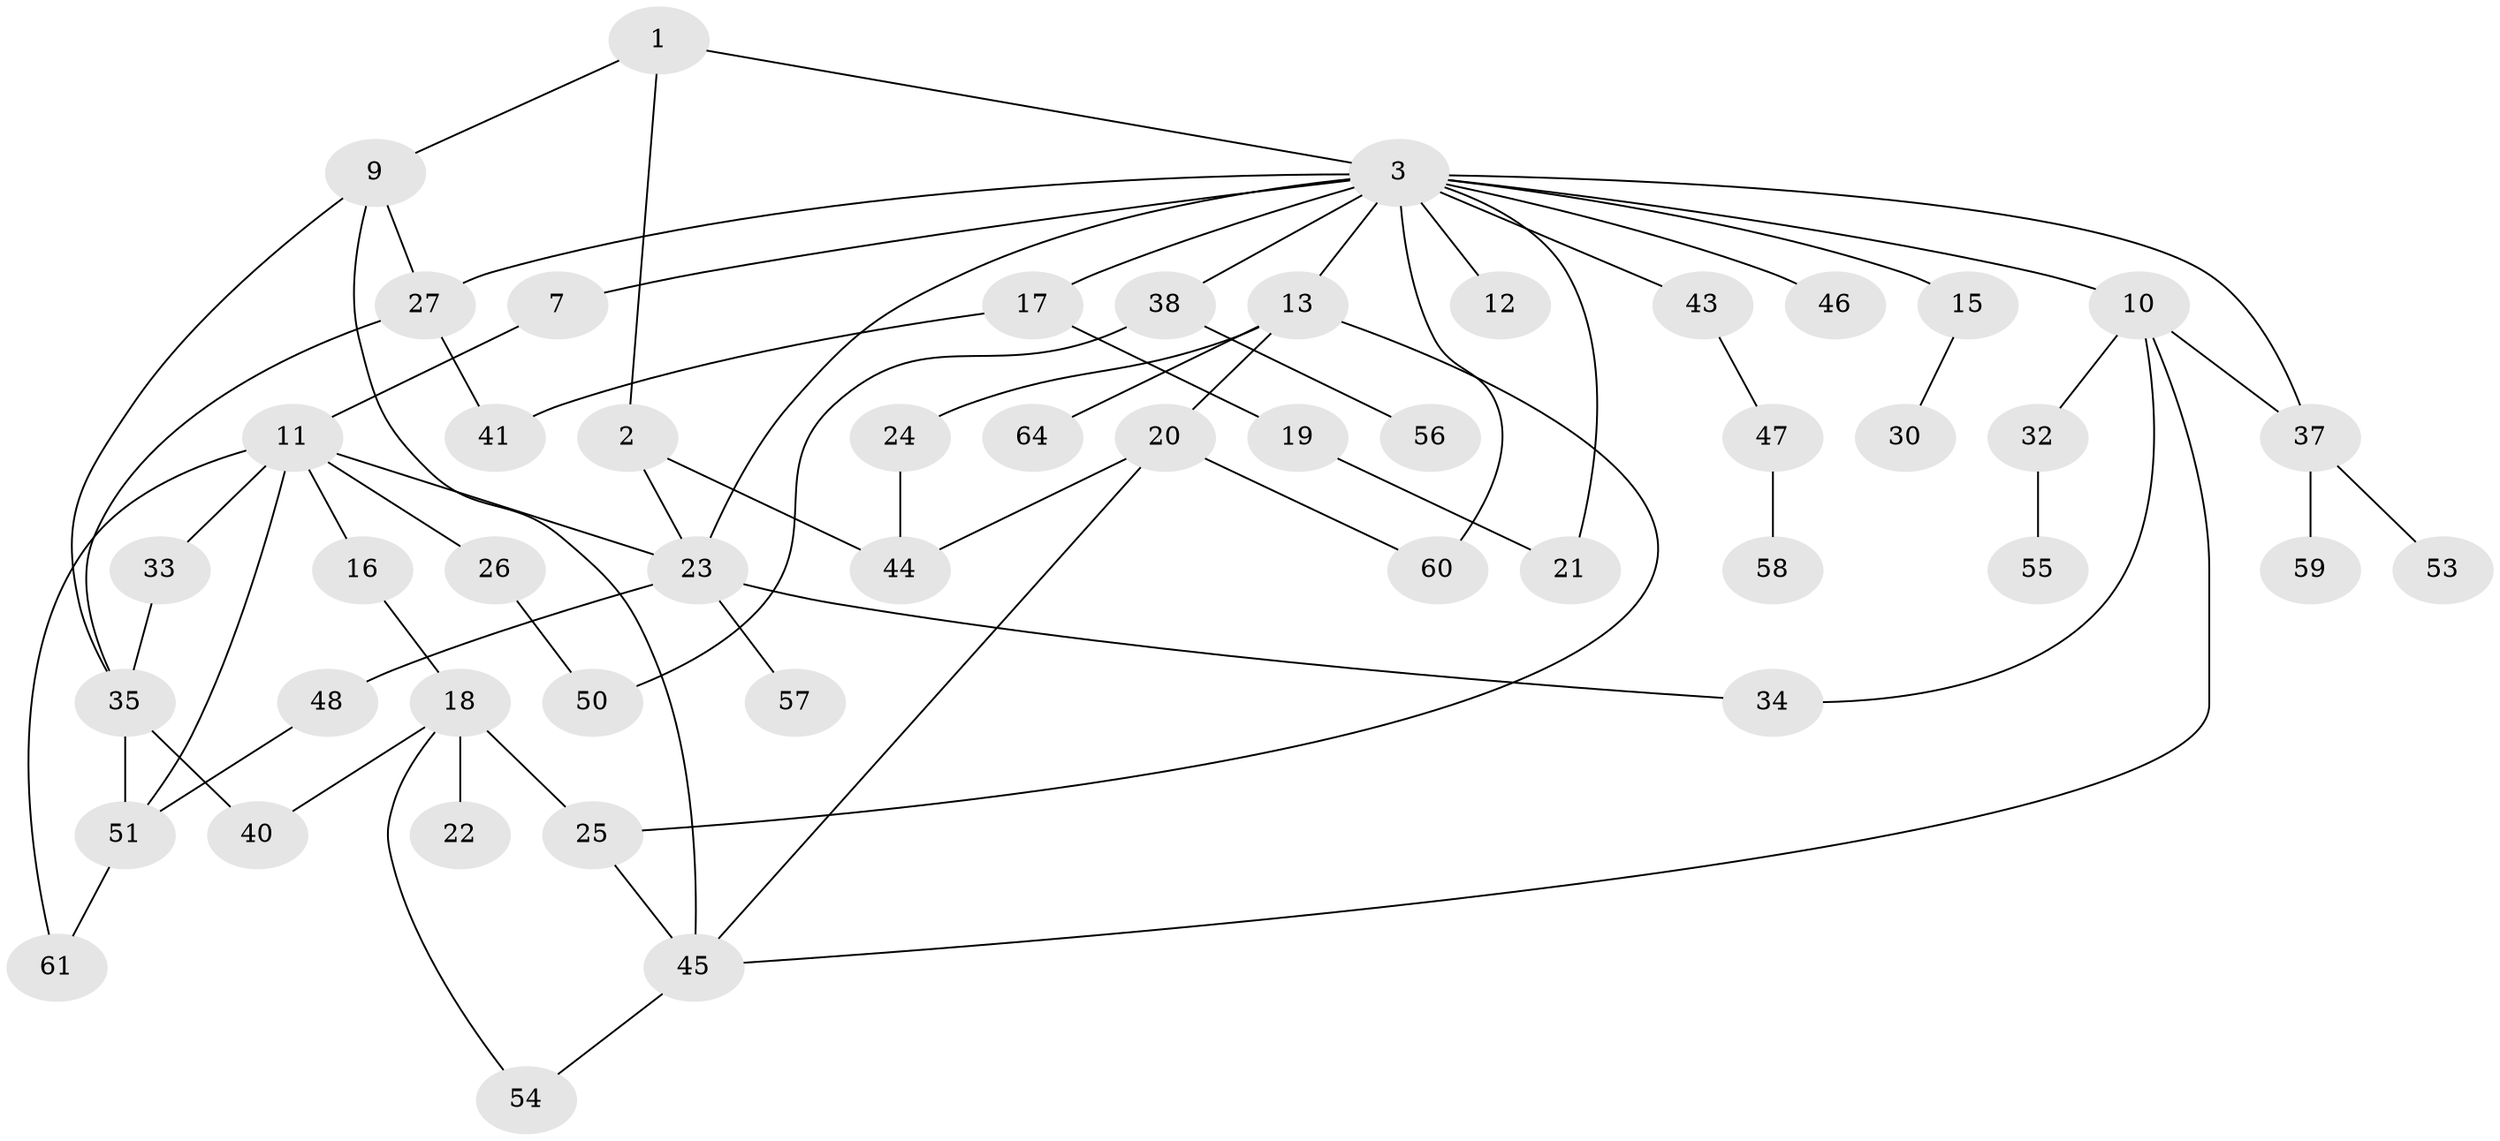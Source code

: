 // original degree distribution, {3: 0.2, 5: 0.1, 4: 0.1, 6: 0.02857142857142857, 7: 0.014285714285714285, 1: 0.2, 2: 0.35714285714285715}
// Generated by graph-tools (version 1.1) at 2025/16/03/04/25 18:16:48]
// undirected, 49 vertices, 70 edges
graph export_dot {
graph [start="1"]
  node [color=gray90,style=filled];
  1;
  2;
  3 [super="+14+4"];
  7 [super="+31"];
  9 [super="+36"];
  10 [super="+65"];
  11;
  12;
  13;
  15;
  16;
  17;
  18 [super="+28"];
  19;
  20;
  21 [super="+70"];
  22;
  23 [super="+67+29"];
  24;
  25;
  26;
  27 [super="+52"];
  30;
  32 [super="+42"];
  33;
  34;
  35;
  37 [super="+39"];
  38;
  40;
  41;
  43;
  44;
  45;
  46;
  47;
  48 [super="+49"];
  50;
  51 [super="+62"];
  53;
  54;
  55;
  56;
  57;
  58;
  59;
  60 [super="+66"];
  61;
  64;
  1 -- 2;
  1 -- 3;
  1 -- 9;
  2 -- 44;
  2 -- 23;
  3 -- 15 [weight=2];
  3 -- 43;
  3 -- 27;
  3 -- 60;
  3 -- 37;
  3 -- 38;
  3 -- 7;
  3 -- 10;
  3 -- 12;
  3 -- 13;
  3 -- 46;
  3 -- 17;
  3 -- 21;
  3 -- 23 [weight=2];
  7 -- 11;
  9 -- 27;
  9 -- 35;
  9 -- 45;
  10 -- 32;
  10 -- 37;
  10 -- 34;
  10 -- 45;
  11 -- 16;
  11 -- 26;
  11 -- 33;
  11 -- 51;
  11 -- 61;
  11 -- 23;
  13 -- 20;
  13 -- 24;
  13 -- 25;
  13 -- 64;
  15 -- 30;
  16 -- 18;
  17 -- 19;
  17 -- 41;
  18 -- 22;
  18 -- 25;
  18 -- 40;
  18 -- 54;
  19 -- 21;
  20 -- 44;
  20 -- 45;
  20 -- 60;
  23 -- 48;
  23 -- 34;
  23 -- 57;
  24 -- 44;
  25 -- 45;
  26 -- 50;
  27 -- 35;
  27 -- 41;
  32 -- 55;
  33 -- 35;
  35 -- 40;
  35 -- 51;
  37 -- 53;
  37 -- 59;
  38 -- 56;
  38 -- 50;
  43 -- 47;
  45 -- 54;
  47 -- 58;
  48 -- 51;
  51 -- 61;
}
